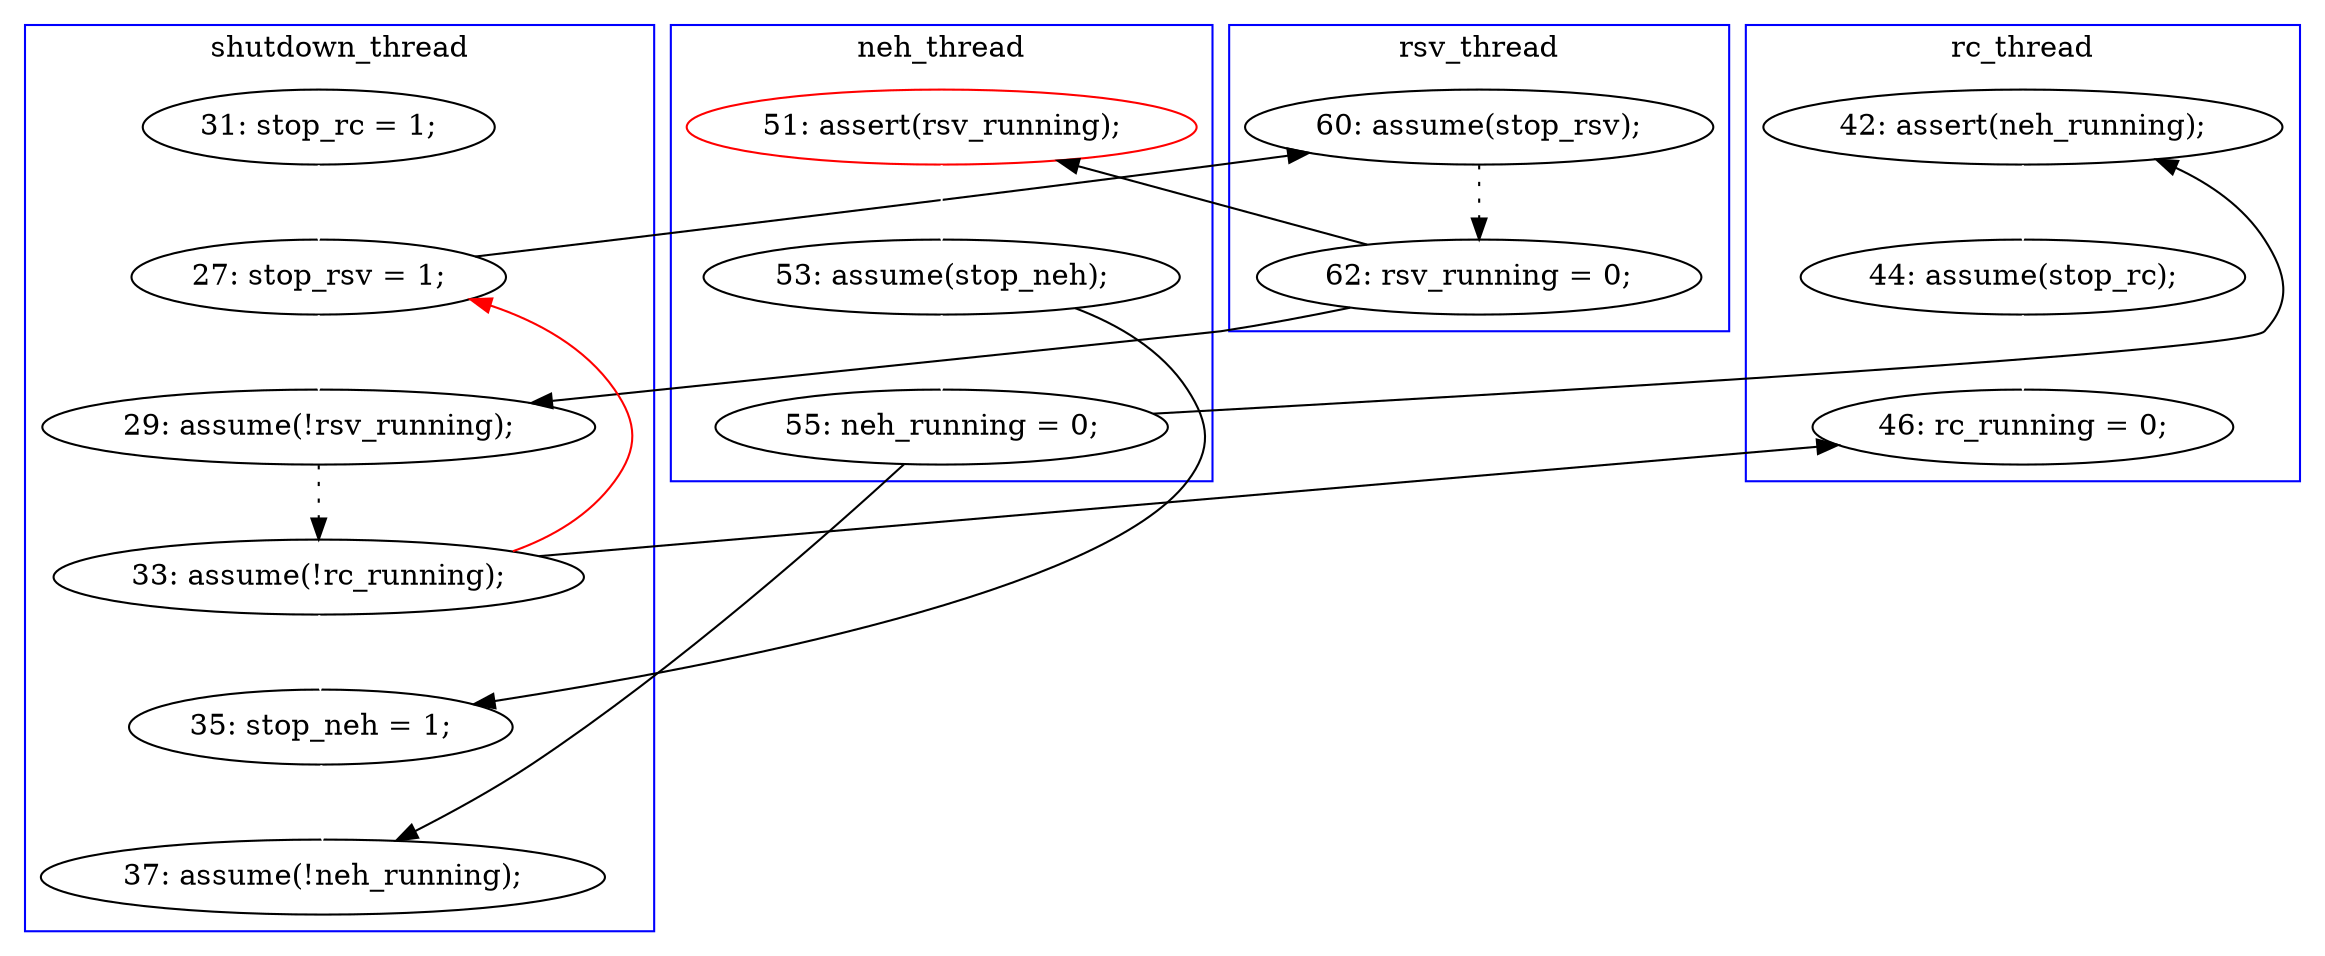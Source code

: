 digraph Counterexample {
	12 -> 14 [color = white, style = solid]
	25 -> 28 [color = white, style = solid]
	22 -> 30 [color = black, style = solid, constraint = false]
	21 -> 27 [color = black, style = solid, constraint = false]
	19 -> 23 [color = black, style = solid, constraint = false]
	28 -> 31 [color = white, style = solid]
	26 -> 14 [color = red, style = solid, constraint = false]
	21 -> 22 [color = white, style = solid]
	26 -> 31 [color = black, style = solid, constraint = false]
	22 -> 25 [color = black, style = solid, constraint = false]
	27 -> 30 [color = white, style = solid]
	14 -> 23 [color = white, style = solid]
	26 -> 27 [color = white, style = solid]
	17 -> 19 [color = black, style = dotted]
	19 -> 20 [color = black, style = solid, constraint = false]
	23 -> 26 [color = black, style = dotted]
	14 -> 17 [color = black, style = solid, constraint = false]
	20 -> 21 [color = white, style = solid]
	subgraph cluster1 {
		label = shutdown_thread
		color = blue
		26  [label = "33: assume(!rc_running);"]
		27  [label = "35: stop_neh = 1;"]
		12  [label = "31: stop_rc = 1;"]
		14  [label = "27: stop_rsv = 1;"]
		30  [label = "37: assume(!neh_running);"]
		23  [label = "29: assume(!rsv_running);"]
	}
	subgraph cluster3 {
		label = neh_thread
		color = blue
		20  [label = "51: assert(rsv_running);", color = red]
		21  [label = "53: assume(stop_neh);"]
		22  [label = "55: neh_running = 0;"]
	}
	subgraph cluster4 {
		label = rsv_thread
		color = blue
		17  [label = "60: assume(stop_rsv);"]
		19  [label = "62: rsv_running = 0;"]
	}
	subgraph cluster2 {
		label = rc_thread
		color = blue
		28  [label = "44: assume(stop_rc);"]
		31  [label = "46: rc_running = 0;"]
		25  [label = "42: assert(neh_running);"]
	}
}